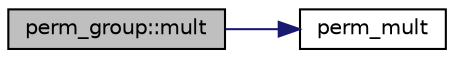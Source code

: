 digraph "perm_group::mult"
{
  edge [fontname="Helvetica",fontsize="10",labelfontname="Helvetica",labelfontsize="10"];
  node [fontname="Helvetica",fontsize="10",shape=record];
  rankdir="LR";
  Node575 [label="perm_group::mult",height=0.2,width=0.4,color="black", fillcolor="grey75", style="filled", fontcolor="black"];
  Node575 -> Node576 [color="midnightblue",fontsize="10",style="solid",fontname="Helvetica"];
  Node576 [label="perm_mult",height=0.2,width=0.4,color="black", fillcolor="white", style="filled",URL="$d2/d7c/combinatorics_8_c.html#af557c297c4f0847258f4dd5f3934c3f3"];
}
